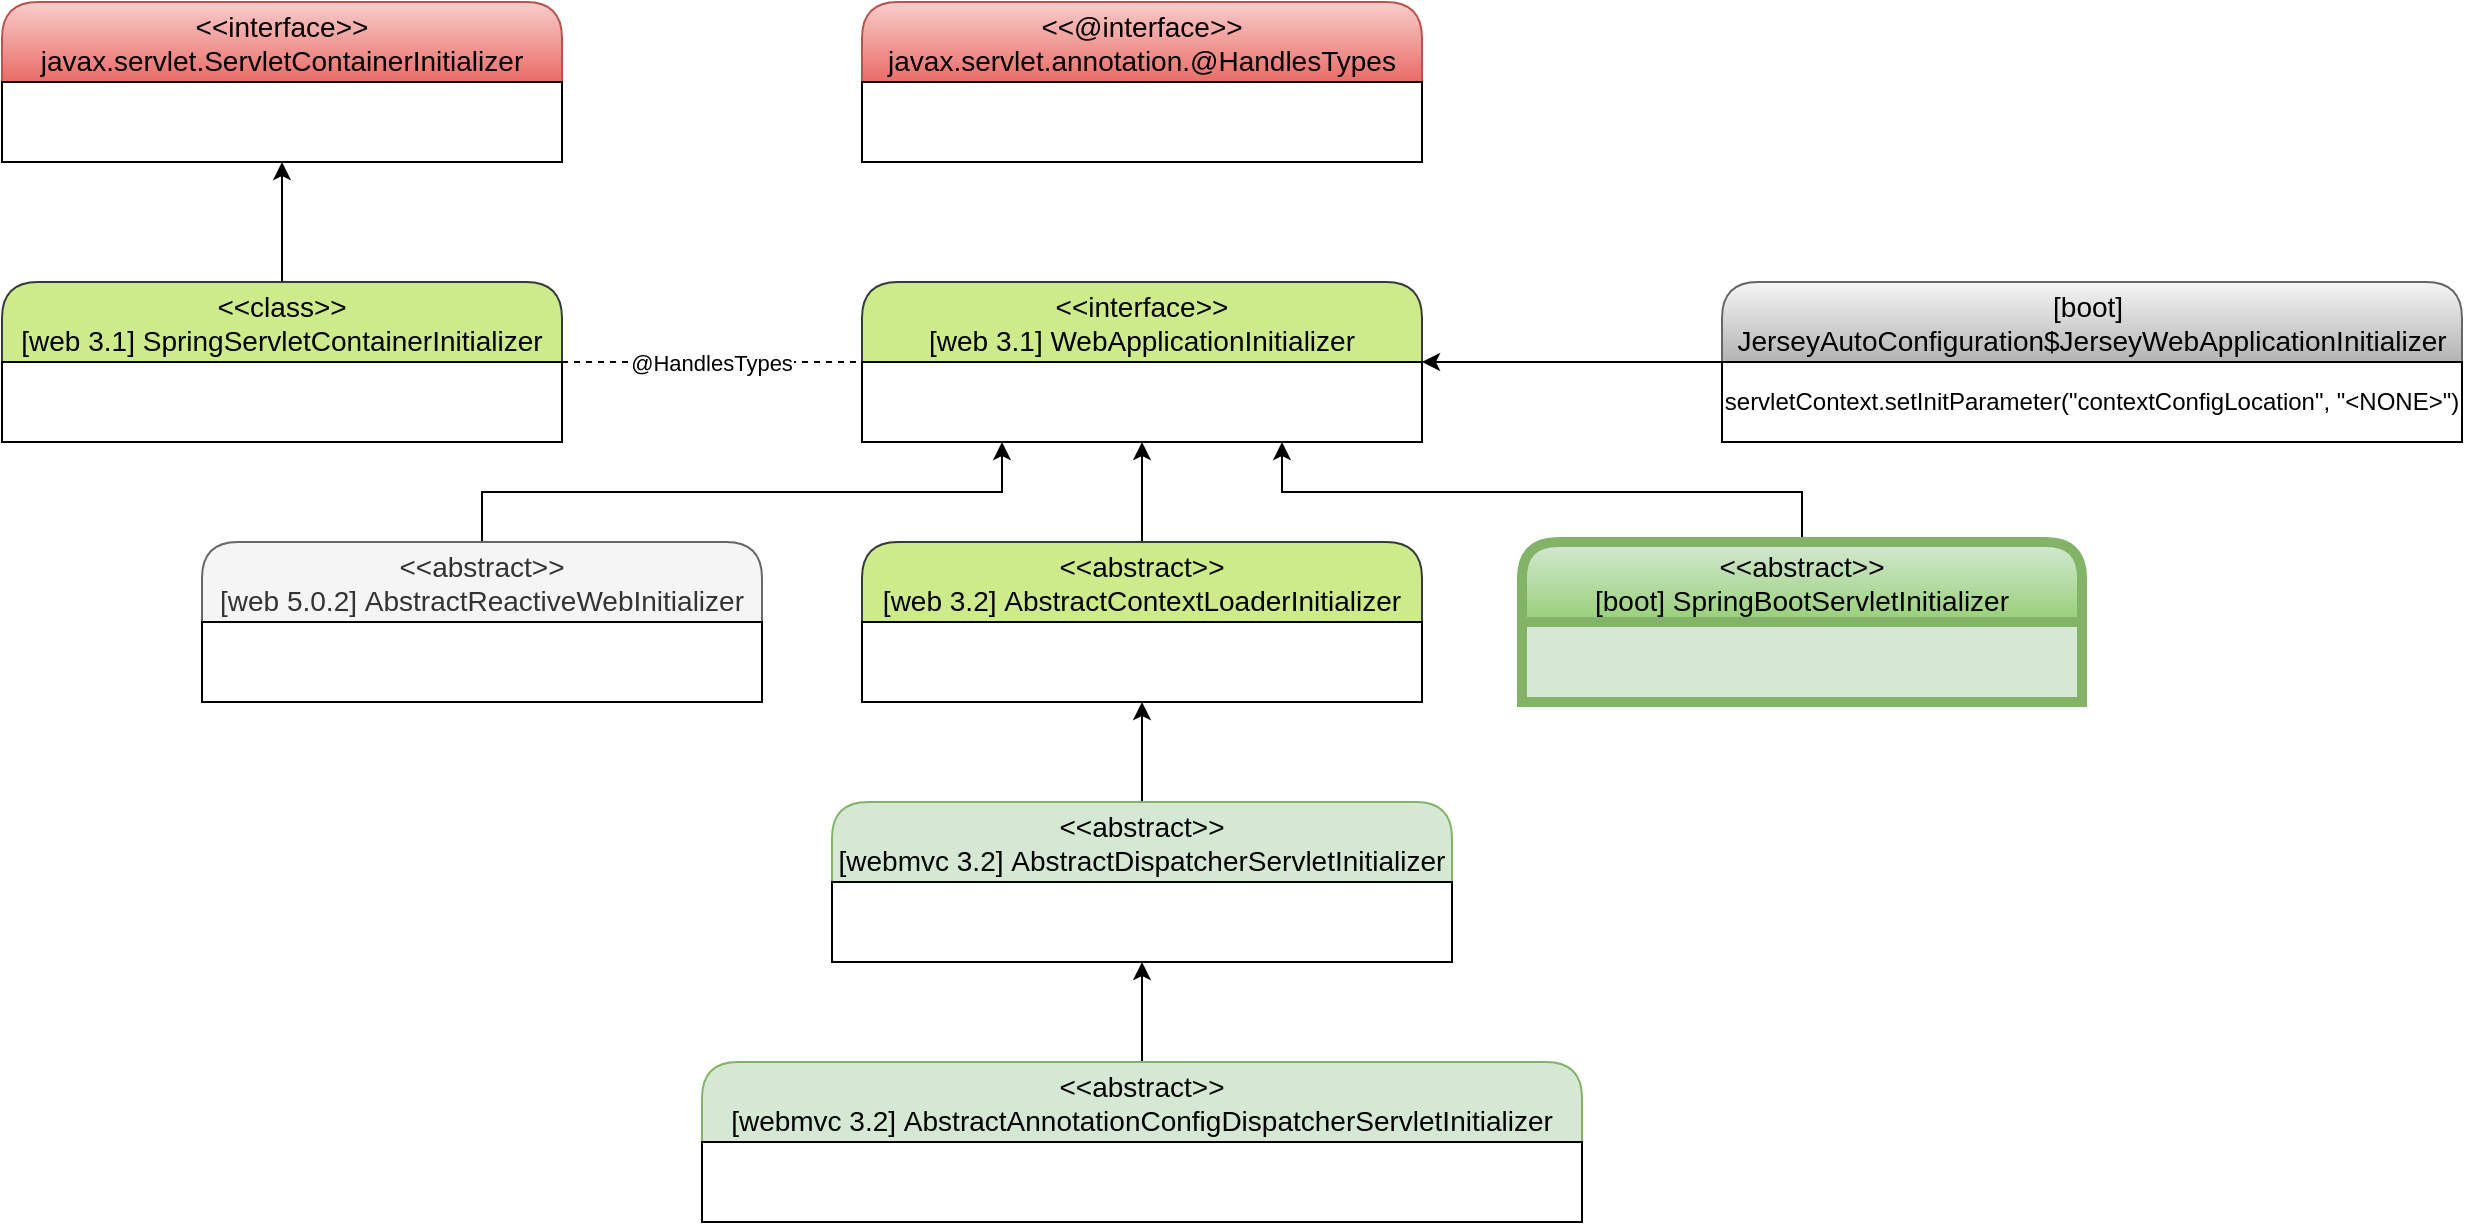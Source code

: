 <mxfile version="14.4.3" type="device"><diagram id="eUN8fhCwYNzxiWTTOLot" name="第 1 页"><mxGraphModel dx="1123" dy="791" grid="1" gridSize="10" guides="1" tooltips="1" connect="1" arrows="1" fold="1" page="1" pageScale="1" pageWidth="827" pageHeight="1169" math="0" shadow="0"><root><mxCell id="0"/><mxCell id="1" parent="0"/><mxCell id="7hq-CB66vDZU45JYotur-1" value="&lt;&lt;interface&gt;&gt;&#10;javax.servlet.ServletContainerInitializer" style="swimlane;childLayout=stackLayout;horizontal=1;startSize=40;horizontalStack=0;rounded=1;fontSize=14;fontStyle=0;strokeWidth=1;resizeParent=0;resizeLast=1;shadow=0;dashed=0;align=center;gradientColor=#ea6b66;fillColor=#f8cecc;strokeColor=#b85450;" vertex="1" parent="1"><mxGeometry x="40" y="200" width="280" height="80" as="geometry"/></mxCell><mxCell id="7hq-CB66vDZU45JYotur-3" value="" style="rounded=0;whiteSpace=wrap;html=1;" vertex="1" parent="7hq-CB66vDZU45JYotur-1"><mxGeometry y="40" width="280" height="40" as="geometry"/></mxCell><mxCell id="7hq-CB66vDZU45JYotur-28" style="edgeStyle=orthogonalEdgeStyle;rounded=0;orthogonalLoop=1;jettySize=auto;html=0;exitX=0.5;exitY=0;exitDx=0;exitDy=0;entryX=0.5;entryY=1;entryDx=0;entryDy=0;" edge="1" parent="1" source="7hq-CB66vDZU45JYotur-4" target="7hq-CB66vDZU45JYotur-1"><mxGeometry relative="1" as="geometry"/></mxCell><mxCell id="7hq-CB66vDZU45JYotur-4" value="&lt;&lt;class&gt;&gt;&#10;[web 3.1] SpringServletContainerInitializer" style="swimlane;childLayout=stackLayout;horizontal=1;startSize=40;horizontalStack=0;rounded=1;fontSize=14;fontStyle=0;strokeWidth=1;resizeParent=0;resizeLast=1;shadow=0;dashed=0;align=center;fillColor=#cdeb8b;strokeColor=#36393d;" vertex="1" parent="1"><mxGeometry x="40" y="340" width="280" height="80" as="geometry"/></mxCell><mxCell id="7hq-CB66vDZU45JYotur-5" value="" style="rounded=0;whiteSpace=wrap;html=1;" vertex="1" parent="7hq-CB66vDZU45JYotur-4"><mxGeometry y="40" width="280" height="40" as="geometry"/></mxCell><mxCell id="7hq-CB66vDZU45JYotur-6" value="&lt;&lt;@interface&gt;&gt;&#10;javax.servlet.annotation.@HandlesTypes" style="swimlane;childLayout=stackLayout;horizontal=1;startSize=40;horizontalStack=0;rounded=1;fontSize=14;fontStyle=0;strokeWidth=1;resizeParent=0;resizeLast=1;shadow=0;dashed=0;align=center;gradientColor=#ea6b66;fillColor=#f8cecc;strokeColor=#b85450;" vertex="1" parent="1"><mxGeometry x="470" y="200" width="280" height="80" as="geometry"/></mxCell><mxCell id="7hq-CB66vDZU45JYotur-7" value="" style="rounded=0;whiteSpace=wrap;html=1;" vertex="1" parent="7hq-CB66vDZU45JYotur-6"><mxGeometry y="40" width="280" height="40" as="geometry"/></mxCell><mxCell id="7hq-CB66vDZU45JYotur-8" value="&lt;&lt;interface&gt;&gt;&#10;[web 3.1] WebApplicationInitializer" style="swimlane;childLayout=stackLayout;horizontal=1;startSize=40;horizontalStack=0;rounded=1;fontSize=14;fontStyle=0;strokeWidth=1;resizeParent=0;resizeLast=1;shadow=0;dashed=0;align=center;fillColor=#cdeb8b;strokeColor=#36393d;" vertex="1" parent="1"><mxGeometry x="470" y="340" width="280" height="80" as="geometry"/></mxCell><mxCell id="7hq-CB66vDZU45JYotur-9" value="" style="rounded=0;whiteSpace=wrap;html=1;" vertex="1" parent="7hq-CB66vDZU45JYotur-8"><mxGeometry y="40" width="280" height="40" as="geometry"/></mxCell><mxCell id="7hq-CB66vDZU45JYotur-10" value="@HandlesTypes" style="endArrow=none;dashed=1;" edge="1" parent="1" source="7hq-CB66vDZU45JYotur-4" target="7hq-CB66vDZU45JYotur-8"><mxGeometry width="50" height="50" relative="1" as="geometry"><mxPoint x="340" y="470" as="sourcePoint"/><mxPoint x="390" y="420" as="targetPoint"/></mxGeometry></mxCell><mxCell id="7hq-CB66vDZU45JYotur-23" style="edgeStyle=orthogonalEdgeStyle;rounded=0;orthogonalLoop=1;jettySize=auto;html=0;exitX=0.5;exitY=0;exitDx=0;exitDy=0;entryX=0.5;entryY=1;entryDx=0;entryDy=0;" edge="1" parent="1" source="7hq-CB66vDZU45JYotur-11" target="7hq-CB66vDZU45JYotur-8"><mxGeometry relative="1" as="geometry"/></mxCell><mxCell id="7hq-CB66vDZU45JYotur-11" value="&lt;&lt;abstract&gt;&gt;&#10;[web 3.2] AbstractContextLoaderInitializer" style="swimlane;childLayout=stackLayout;horizontal=1;startSize=40;horizontalStack=0;rounded=1;fontSize=14;fontStyle=0;strokeWidth=1;resizeParent=0;resizeLast=1;shadow=0;dashed=0;align=center;fillColor=#cdeb8b;strokeColor=#36393d;" vertex="1" parent="1"><mxGeometry x="470" y="470" width="280" height="80" as="geometry"/></mxCell><mxCell id="7hq-CB66vDZU45JYotur-12" value="" style="rounded=0;whiteSpace=wrap;html=1;" vertex="1" parent="7hq-CB66vDZU45JYotur-11"><mxGeometry y="40" width="280" height="40" as="geometry"/></mxCell><mxCell id="7hq-CB66vDZU45JYotur-26" style="edgeStyle=orthogonalEdgeStyle;rounded=0;orthogonalLoop=1;jettySize=auto;html=0;exitX=0.5;exitY=0;exitDx=0;exitDy=0;entryX=0.5;entryY=1;entryDx=0;entryDy=0;" edge="1" parent="1" source="7hq-CB66vDZU45JYotur-13" target="7hq-CB66vDZU45JYotur-11"><mxGeometry relative="1" as="geometry"/></mxCell><mxCell id="7hq-CB66vDZU45JYotur-13" value="&lt;&lt;abstract&gt;&gt;&#10;[webmvc 3.2] AbstractDispatcherServletInitializer" style="swimlane;childLayout=stackLayout;horizontal=1;startSize=40;horizontalStack=0;rounded=1;fontSize=14;fontStyle=0;strokeWidth=1;resizeParent=0;resizeLast=1;shadow=0;dashed=0;align=center;fillColor=#d5e8d4;strokeColor=#82b366;" vertex="1" parent="1"><mxGeometry x="455" y="600" width="310" height="80" as="geometry"/></mxCell><mxCell id="7hq-CB66vDZU45JYotur-14" value="" style="rounded=0;whiteSpace=wrap;html=1;" vertex="1" parent="7hq-CB66vDZU45JYotur-13"><mxGeometry y="40" width="310" height="40" as="geometry"/></mxCell><mxCell id="7hq-CB66vDZU45JYotur-27" style="edgeStyle=orthogonalEdgeStyle;rounded=0;orthogonalLoop=1;jettySize=auto;html=0;exitX=0.5;exitY=0;exitDx=0;exitDy=0;entryX=0.5;entryY=1;entryDx=0;entryDy=0;" edge="1" parent="1" source="7hq-CB66vDZU45JYotur-15" target="7hq-CB66vDZU45JYotur-13"><mxGeometry relative="1" as="geometry"/></mxCell><mxCell id="7hq-CB66vDZU45JYotur-15" value="&lt;&lt;abstract&gt;&gt;&#10;[webmvc 3.2] AbstractAnnotationConfigDispatcherServletInitializer" style="swimlane;childLayout=stackLayout;horizontal=1;startSize=40;horizontalStack=0;rounded=1;fontSize=14;fontStyle=0;strokeWidth=1;resizeParent=0;resizeLast=1;shadow=0;dashed=0;align=center;fillColor=#d5e8d4;strokeColor=#82b366;" vertex="1" parent="1"><mxGeometry x="390" y="730" width="440" height="80" as="geometry"/></mxCell><mxCell id="7hq-CB66vDZU45JYotur-16" value="" style="rounded=0;whiteSpace=wrap;html=1;" vertex="1" parent="7hq-CB66vDZU45JYotur-15"><mxGeometry y="40" width="440" height="40" as="geometry"/></mxCell><mxCell id="7hq-CB66vDZU45JYotur-22" style="edgeStyle=orthogonalEdgeStyle;rounded=0;orthogonalLoop=1;jettySize=auto;html=0;exitX=0.5;exitY=0;exitDx=0;exitDy=0;entryX=0.25;entryY=1;entryDx=0;entryDy=0;" edge="1" parent="1" source="7hq-CB66vDZU45JYotur-17" target="7hq-CB66vDZU45JYotur-8"><mxGeometry relative="1" as="geometry"/></mxCell><mxCell id="7hq-CB66vDZU45JYotur-17" value="&lt;&lt;abstract&gt;&gt;&#10;[web 5.0.2] AbstractReactiveWebInitializer" style="swimlane;childLayout=stackLayout;horizontal=1;startSize=40;horizontalStack=0;rounded=1;fontSize=14;fontStyle=0;strokeWidth=1;resizeParent=0;resizeLast=1;shadow=0;dashed=0;align=center;fillColor=#f5f5f5;strokeColor=#666666;fontColor=#333333;" vertex="1" parent="1"><mxGeometry x="140" y="470" width="280" height="80" as="geometry"/></mxCell><mxCell id="7hq-CB66vDZU45JYotur-18" value="" style="rounded=0;whiteSpace=wrap;html=1;" vertex="1" parent="7hq-CB66vDZU45JYotur-17"><mxGeometry y="40" width="280" height="40" as="geometry"/></mxCell><mxCell id="7hq-CB66vDZU45JYotur-24" style="edgeStyle=orthogonalEdgeStyle;rounded=0;orthogonalLoop=1;jettySize=auto;html=0;exitX=0.5;exitY=0;exitDx=0;exitDy=0;entryX=0.75;entryY=1;entryDx=0;entryDy=0;" edge="1" parent="1" source="7hq-CB66vDZU45JYotur-19" target="7hq-CB66vDZU45JYotur-8"><mxGeometry relative="1" as="geometry"/></mxCell><mxCell id="7hq-CB66vDZU45JYotur-19" value="&lt;&lt;abstract&gt;&gt;&#10;[boot] SpringBootServletInitializer" style="swimlane;childLayout=stackLayout;horizontal=1;startSize=40;horizontalStack=0;rounded=1;fontSize=14;fontStyle=0;strokeWidth=5;resizeParent=0;resizeLast=1;shadow=0;dashed=0;align=center;gradientColor=#97d077;fillColor=#d5e8d4;strokeColor=#82b366;" vertex="1" parent="1"><mxGeometry x="800" y="470" width="280" height="80" as="geometry"/></mxCell><mxCell id="7hq-CB66vDZU45JYotur-20" value="" style="rounded=0;whiteSpace=wrap;html=1;strokeWidth=5;fillColor=#d5e8d4;strokeColor=#82b366;" vertex="1" parent="7hq-CB66vDZU45JYotur-19"><mxGeometry y="40" width="280" height="40" as="geometry"/></mxCell><mxCell id="7hq-CB66vDZU45JYotur-21" value="" style="rounded=0;whiteSpace=wrap;html=1;" vertex="1" parent="7hq-CB66vDZU45JYotur-19"><mxGeometry y="80" width="280" as="geometry"/></mxCell><mxCell id="7hq-CB66vDZU45JYotur-33" style="edgeStyle=orthogonalEdgeStyle;rounded=0;orthogonalLoop=1;jettySize=auto;html=0;exitX=0;exitY=0.5;exitDx=0;exitDy=0;entryX=1;entryY=0.5;entryDx=0;entryDy=0;" edge="1" parent="1" source="7hq-CB66vDZU45JYotur-29" target="7hq-CB66vDZU45JYotur-8"><mxGeometry relative="1" as="geometry"/></mxCell><mxCell id="7hq-CB66vDZU45JYotur-29" value="[boot] &#10;JerseyAutoConfiguration$JerseyWebApplicationInitializer" style="swimlane;childLayout=stackLayout;horizontal=1;startSize=40;horizontalStack=0;rounded=1;fontSize=14;fontStyle=0;strokeWidth=1;resizeParent=0;resizeLast=1;shadow=0;dashed=0;align=center;gradientColor=#b3b3b3;fillColor=#f5f5f5;strokeColor=#666666;" vertex="1" parent="1"><mxGeometry x="900" y="340" width="370" height="80" as="geometry"/></mxCell><mxCell id="7hq-CB66vDZU45JYotur-30" value="servletContext.setInitParameter(&quot;contextConfigLocation&quot;, &quot;&lt;NONE&gt;&quot;)" style="rounded=0;whiteSpace=wrap;" vertex="1" parent="7hq-CB66vDZU45JYotur-29"><mxGeometry y="40" width="370" height="40" as="geometry"/></mxCell><mxCell id="7hq-CB66vDZU45JYotur-31" value="" style="rounded=0;whiteSpace=wrap;html=1;" vertex="1" parent="7hq-CB66vDZU45JYotur-29"><mxGeometry y="80" width="370" as="geometry"/></mxCell></root></mxGraphModel></diagram></mxfile>